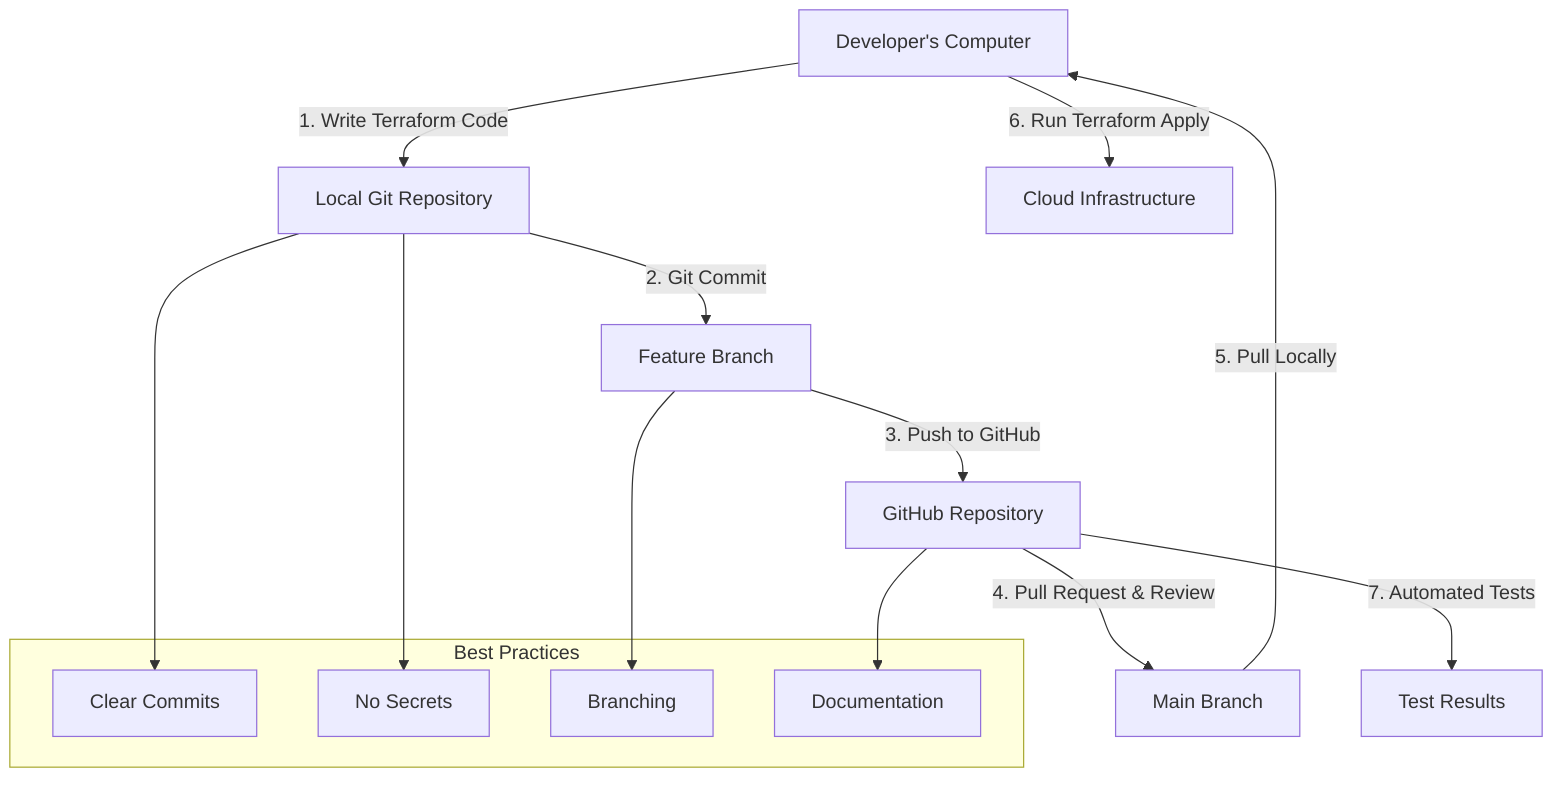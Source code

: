 graph TD
    A[Developer's Computer] -->|1. Write Terraform Code| B[Local Git Repository]
    B -->|2. Git Commit| C[Feature Branch]
    C -->|3. Push to GitHub| D[GitHub Repository]
    D -->|4. Pull Request & Review| E[Main Branch]
    E -->|5. Pull Locally| A
    A -->|6. Run Terraform Apply| F[Cloud Infrastructure]
    D -->|7. Automated Tests| G[Test Results]

    subgraph Best Practices
        P1[Clear Commits]
        P2[No Secrets]
        P3[Branching]
        P4[Documentation]
    end

    B --> P1
    B --> P2
    C --> P3
    D --> P4
